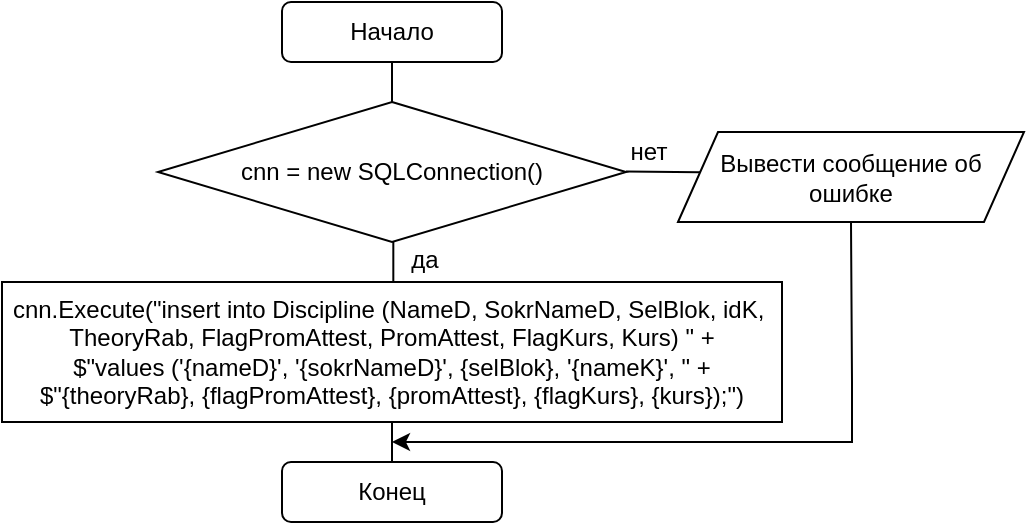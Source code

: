 <mxfile version="17.4.2" type="device"><diagram id="ml0OEdssNHjhu5QTCGbr" name="Страница 1"><mxGraphModel dx="865" dy="550" grid="1" gridSize="10" guides="1" tooltips="1" connect="1" arrows="1" fold="1" page="1" pageScale="1" pageWidth="850" pageHeight="1100" math="0" shadow="0"><root><mxCell id="0"/><mxCell id="1" parent="0"/><mxCell id="8qgngSN1JKnpJw_fNwEq-1" value="Начало" style="rounded=1;whiteSpace=wrap;html=1;" parent="1" vertex="1"><mxGeometry x="369" y="180" width="110" height="30" as="geometry"/></mxCell><mxCell id="8qgngSN1JKnpJw_fNwEq-2" value="" style="endArrow=none;html=1;rounded=0;entryX=0.5;entryY=1;entryDx=0;entryDy=0;" parent="1" target="8qgngSN1JKnpJw_fNwEq-1" edge="1"><mxGeometry width="50" height="50" relative="1" as="geometry"><mxPoint x="424" y="230" as="sourcePoint"/><mxPoint x="450" y="310" as="targetPoint"/></mxGeometry></mxCell><mxCell id="8qgngSN1JKnpJw_fNwEq-3" value="cnn.Execute(&lt;span&gt;&quot;insert into Discipline (NameD, SokrNameD, SelBlok, idK,&amp;nbsp;&lt;br&gt;&lt;/span&gt;&lt;span&gt;TheoryRab, FlagPromAttest, PromAttest, FlagKurs, Kurs) &quot; +&lt;/span&gt;&lt;span&gt;&lt;br&gt;&lt;/span&gt;&lt;div&gt;$&quot;values ('{nameD}', '{sokrNameD}', {selBlok}, '{nameK}', &quot; +&lt;/div&gt;&lt;span&gt;$&quot;{theoryRab}, {flagPromAttest}, {promAttest}, {flagKurs}, {kurs});&quot;&lt;/span&gt;)" style="rounded=0;whiteSpace=wrap;html=1;" parent="1" vertex="1"><mxGeometry x="229" y="320" width="390" height="70" as="geometry"/></mxCell><mxCell id="8qgngSN1JKnpJw_fNwEq-16" value="cnn = new SQLConnection()" style="rhombus;whiteSpace=wrap;html=1;" parent="1" vertex="1"><mxGeometry x="307" y="230" width="234" height="70" as="geometry"/></mxCell><mxCell id="8qgngSN1JKnpJw_fNwEq-18" value="" style="endArrow=none;html=1;rounded=0;entryX=0.5;entryY=1;entryDx=0;entryDy=0;" parent="1" edge="1"><mxGeometry width="50" height="50" relative="1" as="geometry"><mxPoint x="424.66" y="320" as="sourcePoint"/><mxPoint x="424.66" y="300" as="targetPoint"/></mxGeometry></mxCell><mxCell id="8qgngSN1JKnpJw_fNwEq-21" value="" style="endArrow=none;html=1;rounded=0;entryX=0.5;entryY=1;entryDx=0;entryDy=0;" parent="1" edge="1"><mxGeometry width="50" height="50" relative="1" as="geometry"><mxPoint x="424.0" y="410" as="sourcePoint"/><mxPoint x="424.0" y="390" as="targetPoint"/></mxGeometry></mxCell><mxCell id="8qgngSN1JKnpJw_fNwEq-29" value="Конец" style="rounded=1;whiteSpace=wrap;html=1;" parent="1" vertex="1"><mxGeometry x="369" y="410" width="110" height="30" as="geometry"/></mxCell><mxCell id="8qgngSN1JKnpJw_fNwEq-33" value="" style="endArrow=classic;html=1;rounded=0;exitX=0.5;exitY=1;exitDx=0;exitDy=0;endFill=1;" parent="1" source="gU9ikf0CVP-ptAuLuMdD-1" edge="1"><mxGeometry width="50" height="50" relative="1" as="geometry"><mxPoint x="631" y="285" as="sourcePoint"/><mxPoint x="424" y="400" as="targetPoint"/><Array as="points"><mxPoint x="654" y="370"/><mxPoint x="654" y="400"/></Array></mxGeometry></mxCell><mxCell id="8qgngSN1JKnpJw_fNwEq-34" value="" style="endArrow=none;html=1;rounded=0;entryX=0.5;entryY=1;entryDx=0;entryDy=0;exitX=0.064;exitY=0.447;exitDx=0;exitDy=0;exitPerimeter=0;" parent="1" source="gU9ikf0CVP-ptAuLuMdD-1" edge="1"><mxGeometry width="50" height="50" relative="1" as="geometry"><mxPoint x="570" y="265" as="sourcePoint"/><mxPoint x="541" y="264.8" as="targetPoint"/></mxGeometry></mxCell><mxCell id="8qgngSN1JKnpJw_fNwEq-36" value="нет" style="text;html=1;align=center;verticalAlign=middle;resizable=0;points=[];autosize=1;strokeColor=none;fillColor=none;" parent="1" vertex="1"><mxGeometry x="537" y="245" width="30" height="20" as="geometry"/></mxCell><mxCell id="8qgngSN1JKnpJw_fNwEq-37" value="да" style="text;html=1;align=center;verticalAlign=middle;resizable=0;points=[];autosize=1;strokeColor=none;fillColor=none;" parent="1" vertex="1"><mxGeometry x="425" y="299" width="30" height="20" as="geometry"/></mxCell><mxCell id="gU9ikf0CVP-ptAuLuMdD-1" value="Вывести сообщение об ошибке" style="shape=parallelogram;perimeter=parallelogramPerimeter;whiteSpace=wrap;html=1;fixedSize=1;" parent="1" vertex="1"><mxGeometry x="567" y="245" width="173" height="45" as="geometry"/></mxCell></root></mxGraphModel></diagram></mxfile>